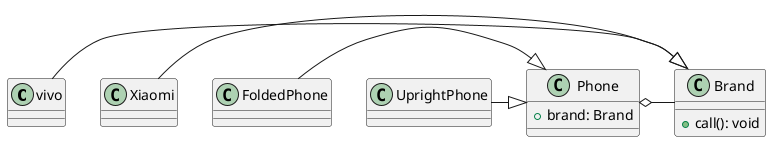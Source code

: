 @startuml


class "vivo" as vivo {

}

class "Xiaomi" as xiaomi {

}

class "Brand" as brand {
    + call(): void
}

class "FoldedPhone" as foldedPhone {
}

class "UprightPhone" as uprightPhone {
}

class "Phone" as phone {
    + brand: Brand
}

phone o- brand
vivo -|> brand
xiaomi -|> brand

foldedPhone -|> phone
uprightPhone -|> phone

@enduml
